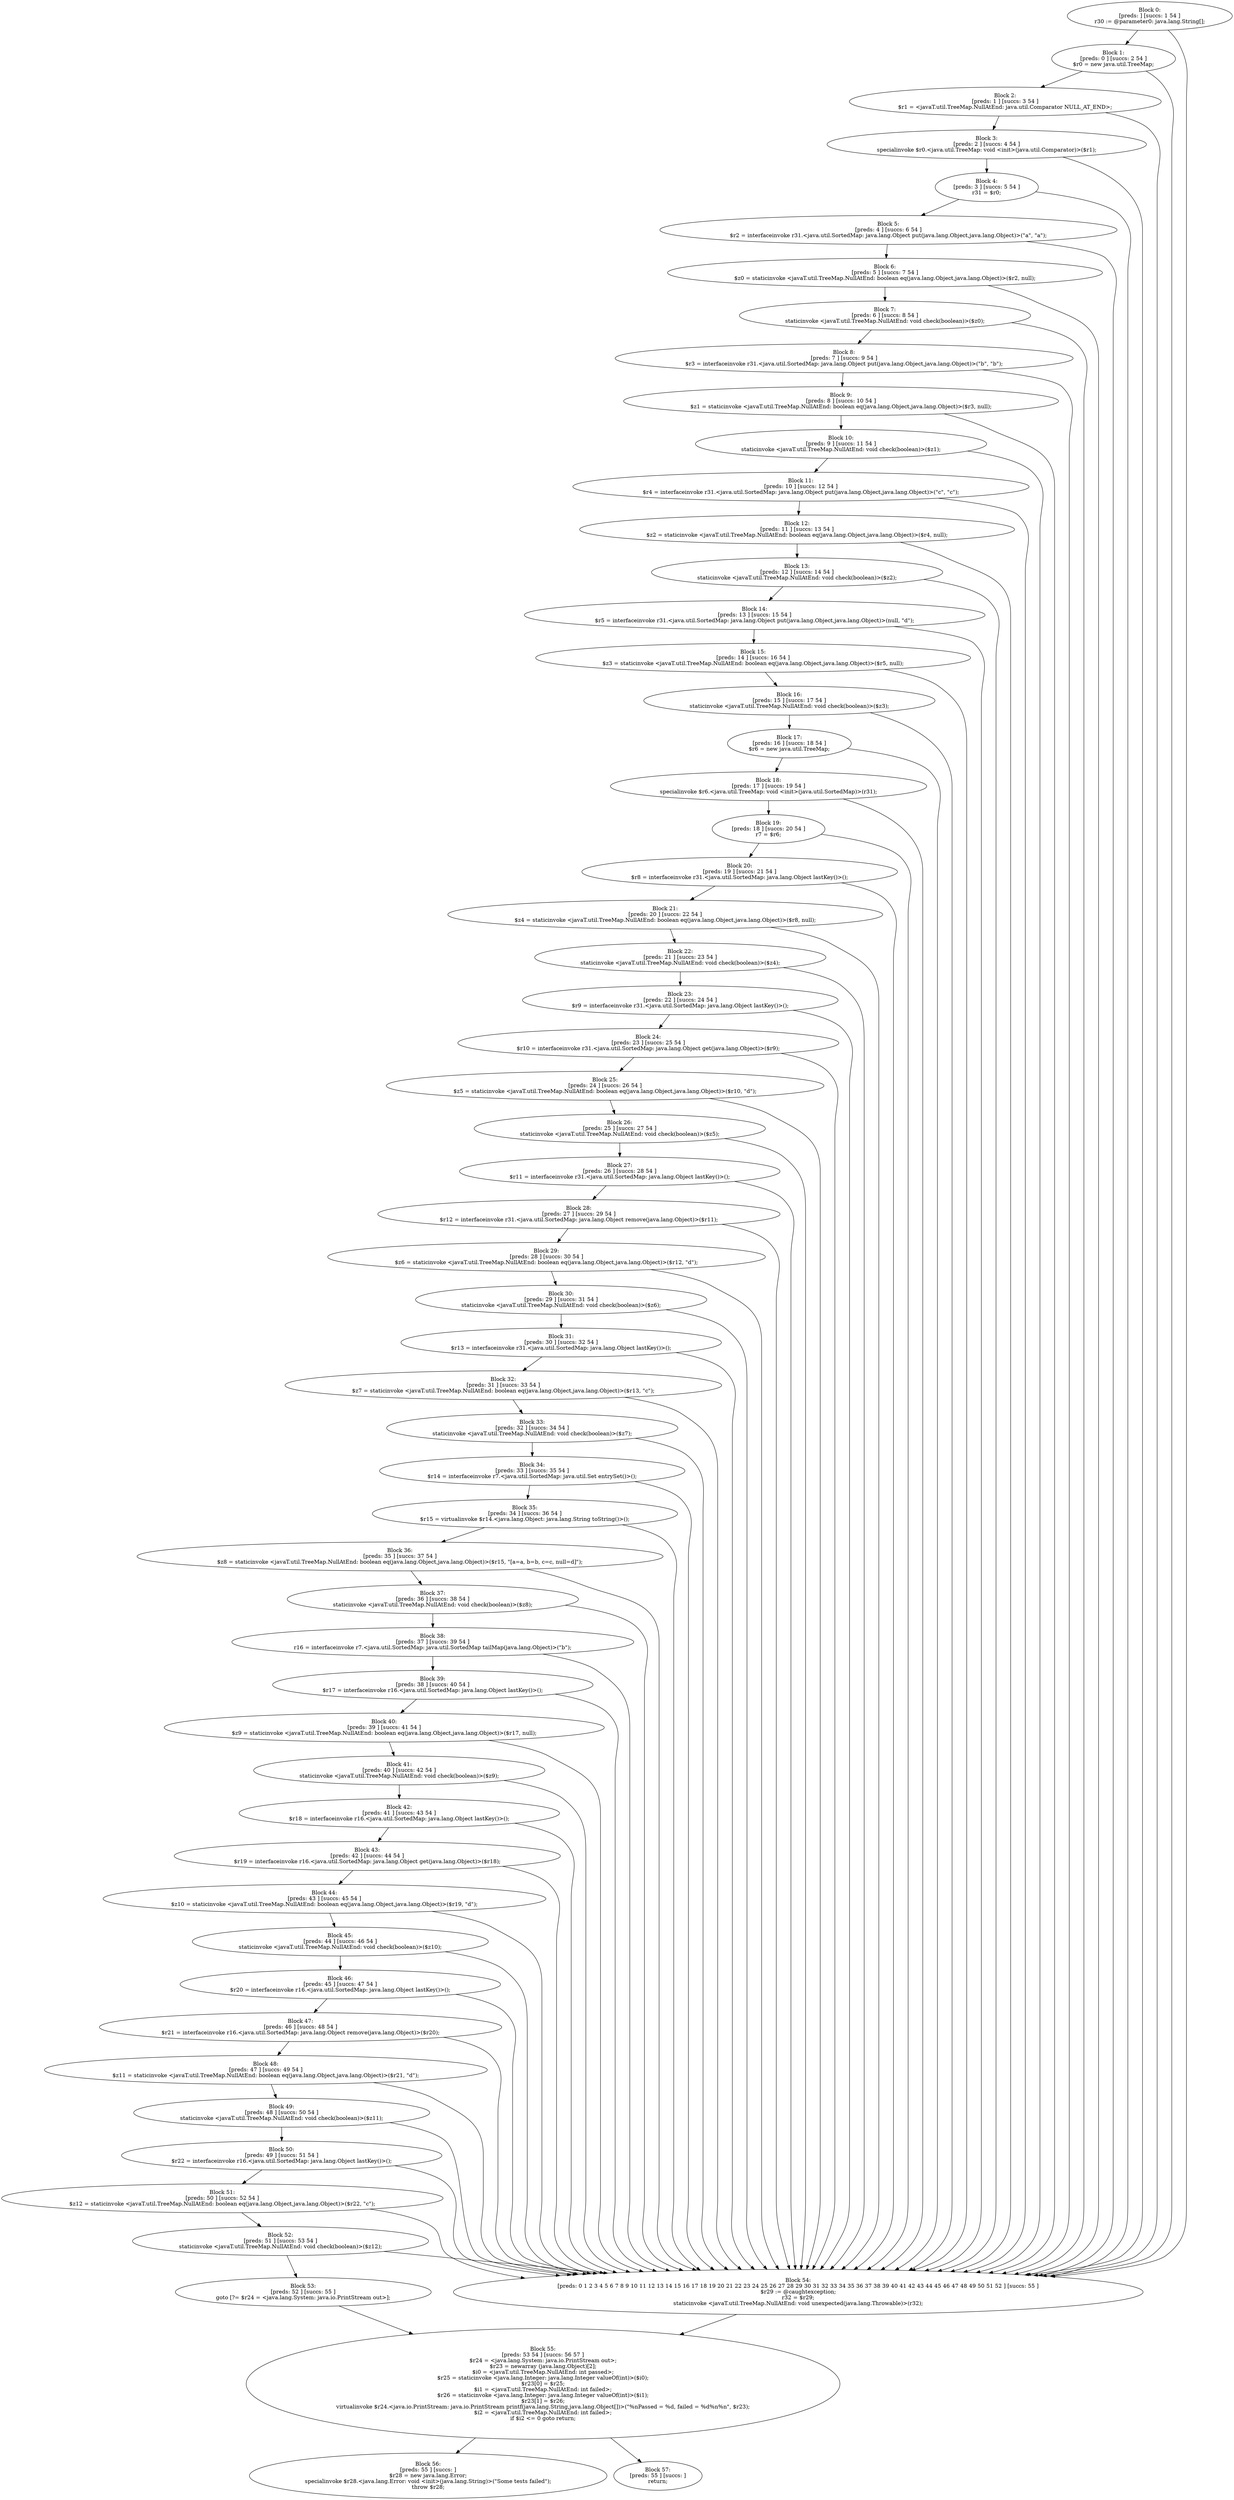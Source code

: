 digraph "unitGraph" {
    "Block 0:
[preds: ] [succs: 1 54 ]
r30 := @parameter0: java.lang.String[];
"
    "Block 1:
[preds: 0 ] [succs: 2 54 ]
$r0 = new java.util.TreeMap;
"
    "Block 2:
[preds: 1 ] [succs: 3 54 ]
$r1 = <javaT.util.TreeMap.NullAtEnd: java.util.Comparator NULL_AT_END>;
"
    "Block 3:
[preds: 2 ] [succs: 4 54 ]
specialinvoke $r0.<java.util.TreeMap: void <init>(java.util.Comparator)>($r1);
"
    "Block 4:
[preds: 3 ] [succs: 5 54 ]
r31 = $r0;
"
    "Block 5:
[preds: 4 ] [succs: 6 54 ]
$r2 = interfaceinvoke r31.<java.util.SortedMap: java.lang.Object put(java.lang.Object,java.lang.Object)>(\"a\", \"a\");
"
    "Block 6:
[preds: 5 ] [succs: 7 54 ]
$z0 = staticinvoke <javaT.util.TreeMap.NullAtEnd: boolean eq(java.lang.Object,java.lang.Object)>($r2, null);
"
    "Block 7:
[preds: 6 ] [succs: 8 54 ]
staticinvoke <javaT.util.TreeMap.NullAtEnd: void check(boolean)>($z0);
"
    "Block 8:
[preds: 7 ] [succs: 9 54 ]
$r3 = interfaceinvoke r31.<java.util.SortedMap: java.lang.Object put(java.lang.Object,java.lang.Object)>(\"b\", \"b\");
"
    "Block 9:
[preds: 8 ] [succs: 10 54 ]
$z1 = staticinvoke <javaT.util.TreeMap.NullAtEnd: boolean eq(java.lang.Object,java.lang.Object)>($r3, null);
"
    "Block 10:
[preds: 9 ] [succs: 11 54 ]
staticinvoke <javaT.util.TreeMap.NullAtEnd: void check(boolean)>($z1);
"
    "Block 11:
[preds: 10 ] [succs: 12 54 ]
$r4 = interfaceinvoke r31.<java.util.SortedMap: java.lang.Object put(java.lang.Object,java.lang.Object)>(\"c\", \"c\");
"
    "Block 12:
[preds: 11 ] [succs: 13 54 ]
$z2 = staticinvoke <javaT.util.TreeMap.NullAtEnd: boolean eq(java.lang.Object,java.lang.Object)>($r4, null);
"
    "Block 13:
[preds: 12 ] [succs: 14 54 ]
staticinvoke <javaT.util.TreeMap.NullAtEnd: void check(boolean)>($z2);
"
    "Block 14:
[preds: 13 ] [succs: 15 54 ]
$r5 = interfaceinvoke r31.<java.util.SortedMap: java.lang.Object put(java.lang.Object,java.lang.Object)>(null, \"d\");
"
    "Block 15:
[preds: 14 ] [succs: 16 54 ]
$z3 = staticinvoke <javaT.util.TreeMap.NullAtEnd: boolean eq(java.lang.Object,java.lang.Object)>($r5, null);
"
    "Block 16:
[preds: 15 ] [succs: 17 54 ]
staticinvoke <javaT.util.TreeMap.NullAtEnd: void check(boolean)>($z3);
"
    "Block 17:
[preds: 16 ] [succs: 18 54 ]
$r6 = new java.util.TreeMap;
"
    "Block 18:
[preds: 17 ] [succs: 19 54 ]
specialinvoke $r6.<java.util.TreeMap: void <init>(java.util.SortedMap)>(r31);
"
    "Block 19:
[preds: 18 ] [succs: 20 54 ]
r7 = $r6;
"
    "Block 20:
[preds: 19 ] [succs: 21 54 ]
$r8 = interfaceinvoke r31.<java.util.SortedMap: java.lang.Object lastKey()>();
"
    "Block 21:
[preds: 20 ] [succs: 22 54 ]
$z4 = staticinvoke <javaT.util.TreeMap.NullAtEnd: boolean eq(java.lang.Object,java.lang.Object)>($r8, null);
"
    "Block 22:
[preds: 21 ] [succs: 23 54 ]
staticinvoke <javaT.util.TreeMap.NullAtEnd: void check(boolean)>($z4);
"
    "Block 23:
[preds: 22 ] [succs: 24 54 ]
$r9 = interfaceinvoke r31.<java.util.SortedMap: java.lang.Object lastKey()>();
"
    "Block 24:
[preds: 23 ] [succs: 25 54 ]
$r10 = interfaceinvoke r31.<java.util.SortedMap: java.lang.Object get(java.lang.Object)>($r9);
"
    "Block 25:
[preds: 24 ] [succs: 26 54 ]
$z5 = staticinvoke <javaT.util.TreeMap.NullAtEnd: boolean eq(java.lang.Object,java.lang.Object)>($r10, \"d\");
"
    "Block 26:
[preds: 25 ] [succs: 27 54 ]
staticinvoke <javaT.util.TreeMap.NullAtEnd: void check(boolean)>($z5);
"
    "Block 27:
[preds: 26 ] [succs: 28 54 ]
$r11 = interfaceinvoke r31.<java.util.SortedMap: java.lang.Object lastKey()>();
"
    "Block 28:
[preds: 27 ] [succs: 29 54 ]
$r12 = interfaceinvoke r31.<java.util.SortedMap: java.lang.Object remove(java.lang.Object)>($r11);
"
    "Block 29:
[preds: 28 ] [succs: 30 54 ]
$z6 = staticinvoke <javaT.util.TreeMap.NullAtEnd: boolean eq(java.lang.Object,java.lang.Object)>($r12, \"d\");
"
    "Block 30:
[preds: 29 ] [succs: 31 54 ]
staticinvoke <javaT.util.TreeMap.NullAtEnd: void check(boolean)>($z6);
"
    "Block 31:
[preds: 30 ] [succs: 32 54 ]
$r13 = interfaceinvoke r31.<java.util.SortedMap: java.lang.Object lastKey()>();
"
    "Block 32:
[preds: 31 ] [succs: 33 54 ]
$z7 = staticinvoke <javaT.util.TreeMap.NullAtEnd: boolean eq(java.lang.Object,java.lang.Object)>($r13, \"c\");
"
    "Block 33:
[preds: 32 ] [succs: 34 54 ]
staticinvoke <javaT.util.TreeMap.NullAtEnd: void check(boolean)>($z7);
"
    "Block 34:
[preds: 33 ] [succs: 35 54 ]
$r14 = interfaceinvoke r7.<java.util.SortedMap: java.util.Set entrySet()>();
"
    "Block 35:
[preds: 34 ] [succs: 36 54 ]
$r15 = virtualinvoke $r14.<java.lang.Object: java.lang.String toString()>();
"
    "Block 36:
[preds: 35 ] [succs: 37 54 ]
$z8 = staticinvoke <javaT.util.TreeMap.NullAtEnd: boolean eq(java.lang.Object,java.lang.Object)>($r15, \"[a=a, b=b, c=c, null=d]\");
"
    "Block 37:
[preds: 36 ] [succs: 38 54 ]
staticinvoke <javaT.util.TreeMap.NullAtEnd: void check(boolean)>($z8);
"
    "Block 38:
[preds: 37 ] [succs: 39 54 ]
r16 = interfaceinvoke r7.<java.util.SortedMap: java.util.SortedMap tailMap(java.lang.Object)>(\"b\");
"
    "Block 39:
[preds: 38 ] [succs: 40 54 ]
$r17 = interfaceinvoke r16.<java.util.SortedMap: java.lang.Object lastKey()>();
"
    "Block 40:
[preds: 39 ] [succs: 41 54 ]
$z9 = staticinvoke <javaT.util.TreeMap.NullAtEnd: boolean eq(java.lang.Object,java.lang.Object)>($r17, null);
"
    "Block 41:
[preds: 40 ] [succs: 42 54 ]
staticinvoke <javaT.util.TreeMap.NullAtEnd: void check(boolean)>($z9);
"
    "Block 42:
[preds: 41 ] [succs: 43 54 ]
$r18 = interfaceinvoke r16.<java.util.SortedMap: java.lang.Object lastKey()>();
"
    "Block 43:
[preds: 42 ] [succs: 44 54 ]
$r19 = interfaceinvoke r16.<java.util.SortedMap: java.lang.Object get(java.lang.Object)>($r18);
"
    "Block 44:
[preds: 43 ] [succs: 45 54 ]
$z10 = staticinvoke <javaT.util.TreeMap.NullAtEnd: boolean eq(java.lang.Object,java.lang.Object)>($r19, \"d\");
"
    "Block 45:
[preds: 44 ] [succs: 46 54 ]
staticinvoke <javaT.util.TreeMap.NullAtEnd: void check(boolean)>($z10);
"
    "Block 46:
[preds: 45 ] [succs: 47 54 ]
$r20 = interfaceinvoke r16.<java.util.SortedMap: java.lang.Object lastKey()>();
"
    "Block 47:
[preds: 46 ] [succs: 48 54 ]
$r21 = interfaceinvoke r16.<java.util.SortedMap: java.lang.Object remove(java.lang.Object)>($r20);
"
    "Block 48:
[preds: 47 ] [succs: 49 54 ]
$z11 = staticinvoke <javaT.util.TreeMap.NullAtEnd: boolean eq(java.lang.Object,java.lang.Object)>($r21, \"d\");
"
    "Block 49:
[preds: 48 ] [succs: 50 54 ]
staticinvoke <javaT.util.TreeMap.NullAtEnd: void check(boolean)>($z11);
"
    "Block 50:
[preds: 49 ] [succs: 51 54 ]
$r22 = interfaceinvoke r16.<java.util.SortedMap: java.lang.Object lastKey()>();
"
    "Block 51:
[preds: 50 ] [succs: 52 54 ]
$z12 = staticinvoke <javaT.util.TreeMap.NullAtEnd: boolean eq(java.lang.Object,java.lang.Object)>($r22, \"c\");
"
    "Block 52:
[preds: 51 ] [succs: 53 54 ]
staticinvoke <javaT.util.TreeMap.NullAtEnd: void check(boolean)>($z12);
"
    "Block 53:
[preds: 52 ] [succs: 55 ]
goto [?= $r24 = <java.lang.System: java.io.PrintStream out>];
"
    "Block 54:
[preds: 0 1 2 3 4 5 6 7 8 9 10 11 12 13 14 15 16 17 18 19 20 21 22 23 24 25 26 27 28 29 30 31 32 33 34 35 36 37 38 39 40 41 42 43 44 45 46 47 48 49 50 51 52 ] [succs: 55 ]
$r29 := @caughtexception;
r32 = $r29;
staticinvoke <javaT.util.TreeMap.NullAtEnd: void unexpected(java.lang.Throwable)>(r32);
"
    "Block 55:
[preds: 53 54 ] [succs: 56 57 ]
$r24 = <java.lang.System: java.io.PrintStream out>;
$r23 = newarray (java.lang.Object)[2];
$i0 = <javaT.util.TreeMap.NullAtEnd: int passed>;
$r25 = staticinvoke <java.lang.Integer: java.lang.Integer valueOf(int)>($i0);
$r23[0] = $r25;
$i1 = <javaT.util.TreeMap.NullAtEnd: int failed>;
$r26 = staticinvoke <java.lang.Integer: java.lang.Integer valueOf(int)>($i1);
$r23[1] = $r26;
virtualinvoke $r24.<java.io.PrintStream: java.io.PrintStream printf(java.lang.String,java.lang.Object[])>(\"%nPassed = %d, failed = %d%n%n\", $r23);
$i2 = <javaT.util.TreeMap.NullAtEnd: int failed>;
if $i2 <= 0 goto return;
"
    "Block 56:
[preds: 55 ] [succs: ]
$r28 = new java.lang.Error;
specialinvoke $r28.<java.lang.Error: void <init>(java.lang.String)>(\"Some tests failed\");
throw $r28;
"
    "Block 57:
[preds: 55 ] [succs: ]
return;
"
    "Block 0:
[preds: ] [succs: 1 54 ]
r30 := @parameter0: java.lang.String[];
"->"Block 1:
[preds: 0 ] [succs: 2 54 ]
$r0 = new java.util.TreeMap;
";
    "Block 0:
[preds: ] [succs: 1 54 ]
r30 := @parameter0: java.lang.String[];
"->"Block 54:
[preds: 0 1 2 3 4 5 6 7 8 9 10 11 12 13 14 15 16 17 18 19 20 21 22 23 24 25 26 27 28 29 30 31 32 33 34 35 36 37 38 39 40 41 42 43 44 45 46 47 48 49 50 51 52 ] [succs: 55 ]
$r29 := @caughtexception;
r32 = $r29;
staticinvoke <javaT.util.TreeMap.NullAtEnd: void unexpected(java.lang.Throwable)>(r32);
";
    "Block 1:
[preds: 0 ] [succs: 2 54 ]
$r0 = new java.util.TreeMap;
"->"Block 2:
[preds: 1 ] [succs: 3 54 ]
$r1 = <javaT.util.TreeMap.NullAtEnd: java.util.Comparator NULL_AT_END>;
";
    "Block 1:
[preds: 0 ] [succs: 2 54 ]
$r0 = new java.util.TreeMap;
"->"Block 54:
[preds: 0 1 2 3 4 5 6 7 8 9 10 11 12 13 14 15 16 17 18 19 20 21 22 23 24 25 26 27 28 29 30 31 32 33 34 35 36 37 38 39 40 41 42 43 44 45 46 47 48 49 50 51 52 ] [succs: 55 ]
$r29 := @caughtexception;
r32 = $r29;
staticinvoke <javaT.util.TreeMap.NullAtEnd: void unexpected(java.lang.Throwable)>(r32);
";
    "Block 2:
[preds: 1 ] [succs: 3 54 ]
$r1 = <javaT.util.TreeMap.NullAtEnd: java.util.Comparator NULL_AT_END>;
"->"Block 3:
[preds: 2 ] [succs: 4 54 ]
specialinvoke $r0.<java.util.TreeMap: void <init>(java.util.Comparator)>($r1);
";
    "Block 2:
[preds: 1 ] [succs: 3 54 ]
$r1 = <javaT.util.TreeMap.NullAtEnd: java.util.Comparator NULL_AT_END>;
"->"Block 54:
[preds: 0 1 2 3 4 5 6 7 8 9 10 11 12 13 14 15 16 17 18 19 20 21 22 23 24 25 26 27 28 29 30 31 32 33 34 35 36 37 38 39 40 41 42 43 44 45 46 47 48 49 50 51 52 ] [succs: 55 ]
$r29 := @caughtexception;
r32 = $r29;
staticinvoke <javaT.util.TreeMap.NullAtEnd: void unexpected(java.lang.Throwable)>(r32);
";
    "Block 3:
[preds: 2 ] [succs: 4 54 ]
specialinvoke $r0.<java.util.TreeMap: void <init>(java.util.Comparator)>($r1);
"->"Block 4:
[preds: 3 ] [succs: 5 54 ]
r31 = $r0;
";
    "Block 3:
[preds: 2 ] [succs: 4 54 ]
specialinvoke $r0.<java.util.TreeMap: void <init>(java.util.Comparator)>($r1);
"->"Block 54:
[preds: 0 1 2 3 4 5 6 7 8 9 10 11 12 13 14 15 16 17 18 19 20 21 22 23 24 25 26 27 28 29 30 31 32 33 34 35 36 37 38 39 40 41 42 43 44 45 46 47 48 49 50 51 52 ] [succs: 55 ]
$r29 := @caughtexception;
r32 = $r29;
staticinvoke <javaT.util.TreeMap.NullAtEnd: void unexpected(java.lang.Throwable)>(r32);
";
    "Block 4:
[preds: 3 ] [succs: 5 54 ]
r31 = $r0;
"->"Block 5:
[preds: 4 ] [succs: 6 54 ]
$r2 = interfaceinvoke r31.<java.util.SortedMap: java.lang.Object put(java.lang.Object,java.lang.Object)>(\"a\", \"a\");
";
    "Block 4:
[preds: 3 ] [succs: 5 54 ]
r31 = $r0;
"->"Block 54:
[preds: 0 1 2 3 4 5 6 7 8 9 10 11 12 13 14 15 16 17 18 19 20 21 22 23 24 25 26 27 28 29 30 31 32 33 34 35 36 37 38 39 40 41 42 43 44 45 46 47 48 49 50 51 52 ] [succs: 55 ]
$r29 := @caughtexception;
r32 = $r29;
staticinvoke <javaT.util.TreeMap.NullAtEnd: void unexpected(java.lang.Throwable)>(r32);
";
    "Block 5:
[preds: 4 ] [succs: 6 54 ]
$r2 = interfaceinvoke r31.<java.util.SortedMap: java.lang.Object put(java.lang.Object,java.lang.Object)>(\"a\", \"a\");
"->"Block 6:
[preds: 5 ] [succs: 7 54 ]
$z0 = staticinvoke <javaT.util.TreeMap.NullAtEnd: boolean eq(java.lang.Object,java.lang.Object)>($r2, null);
";
    "Block 5:
[preds: 4 ] [succs: 6 54 ]
$r2 = interfaceinvoke r31.<java.util.SortedMap: java.lang.Object put(java.lang.Object,java.lang.Object)>(\"a\", \"a\");
"->"Block 54:
[preds: 0 1 2 3 4 5 6 7 8 9 10 11 12 13 14 15 16 17 18 19 20 21 22 23 24 25 26 27 28 29 30 31 32 33 34 35 36 37 38 39 40 41 42 43 44 45 46 47 48 49 50 51 52 ] [succs: 55 ]
$r29 := @caughtexception;
r32 = $r29;
staticinvoke <javaT.util.TreeMap.NullAtEnd: void unexpected(java.lang.Throwable)>(r32);
";
    "Block 6:
[preds: 5 ] [succs: 7 54 ]
$z0 = staticinvoke <javaT.util.TreeMap.NullAtEnd: boolean eq(java.lang.Object,java.lang.Object)>($r2, null);
"->"Block 7:
[preds: 6 ] [succs: 8 54 ]
staticinvoke <javaT.util.TreeMap.NullAtEnd: void check(boolean)>($z0);
";
    "Block 6:
[preds: 5 ] [succs: 7 54 ]
$z0 = staticinvoke <javaT.util.TreeMap.NullAtEnd: boolean eq(java.lang.Object,java.lang.Object)>($r2, null);
"->"Block 54:
[preds: 0 1 2 3 4 5 6 7 8 9 10 11 12 13 14 15 16 17 18 19 20 21 22 23 24 25 26 27 28 29 30 31 32 33 34 35 36 37 38 39 40 41 42 43 44 45 46 47 48 49 50 51 52 ] [succs: 55 ]
$r29 := @caughtexception;
r32 = $r29;
staticinvoke <javaT.util.TreeMap.NullAtEnd: void unexpected(java.lang.Throwable)>(r32);
";
    "Block 7:
[preds: 6 ] [succs: 8 54 ]
staticinvoke <javaT.util.TreeMap.NullAtEnd: void check(boolean)>($z0);
"->"Block 8:
[preds: 7 ] [succs: 9 54 ]
$r3 = interfaceinvoke r31.<java.util.SortedMap: java.lang.Object put(java.lang.Object,java.lang.Object)>(\"b\", \"b\");
";
    "Block 7:
[preds: 6 ] [succs: 8 54 ]
staticinvoke <javaT.util.TreeMap.NullAtEnd: void check(boolean)>($z0);
"->"Block 54:
[preds: 0 1 2 3 4 5 6 7 8 9 10 11 12 13 14 15 16 17 18 19 20 21 22 23 24 25 26 27 28 29 30 31 32 33 34 35 36 37 38 39 40 41 42 43 44 45 46 47 48 49 50 51 52 ] [succs: 55 ]
$r29 := @caughtexception;
r32 = $r29;
staticinvoke <javaT.util.TreeMap.NullAtEnd: void unexpected(java.lang.Throwable)>(r32);
";
    "Block 8:
[preds: 7 ] [succs: 9 54 ]
$r3 = interfaceinvoke r31.<java.util.SortedMap: java.lang.Object put(java.lang.Object,java.lang.Object)>(\"b\", \"b\");
"->"Block 9:
[preds: 8 ] [succs: 10 54 ]
$z1 = staticinvoke <javaT.util.TreeMap.NullAtEnd: boolean eq(java.lang.Object,java.lang.Object)>($r3, null);
";
    "Block 8:
[preds: 7 ] [succs: 9 54 ]
$r3 = interfaceinvoke r31.<java.util.SortedMap: java.lang.Object put(java.lang.Object,java.lang.Object)>(\"b\", \"b\");
"->"Block 54:
[preds: 0 1 2 3 4 5 6 7 8 9 10 11 12 13 14 15 16 17 18 19 20 21 22 23 24 25 26 27 28 29 30 31 32 33 34 35 36 37 38 39 40 41 42 43 44 45 46 47 48 49 50 51 52 ] [succs: 55 ]
$r29 := @caughtexception;
r32 = $r29;
staticinvoke <javaT.util.TreeMap.NullAtEnd: void unexpected(java.lang.Throwable)>(r32);
";
    "Block 9:
[preds: 8 ] [succs: 10 54 ]
$z1 = staticinvoke <javaT.util.TreeMap.NullAtEnd: boolean eq(java.lang.Object,java.lang.Object)>($r3, null);
"->"Block 10:
[preds: 9 ] [succs: 11 54 ]
staticinvoke <javaT.util.TreeMap.NullAtEnd: void check(boolean)>($z1);
";
    "Block 9:
[preds: 8 ] [succs: 10 54 ]
$z1 = staticinvoke <javaT.util.TreeMap.NullAtEnd: boolean eq(java.lang.Object,java.lang.Object)>($r3, null);
"->"Block 54:
[preds: 0 1 2 3 4 5 6 7 8 9 10 11 12 13 14 15 16 17 18 19 20 21 22 23 24 25 26 27 28 29 30 31 32 33 34 35 36 37 38 39 40 41 42 43 44 45 46 47 48 49 50 51 52 ] [succs: 55 ]
$r29 := @caughtexception;
r32 = $r29;
staticinvoke <javaT.util.TreeMap.NullAtEnd: void unexpected(java.lang.Throwable)>(r32);
";
    "Block 10:
[preds: 9 ] [succs: 11 54 ]
staticinvoke <javaT.util.TreeMap.NullAtEnd: void check(boolean)>($z1);
"->"Block 11:
[preds: 10 ] [succs: 12 54 ]
$r4 = interfaceinvoke r31.<java.util.SortedMap: java.lang.Object put(java.lang.Object,java.lang.Object)>(\"c\", \"c\");
";
    "Block 10:
[preds: 9 ] [succs: 11 54 ]
staticinvoke <javaT.util.TreeMap.NullAtEnd: void check(boolean)>($z1);
"->"Block 54:
[preds: 0 1 2 3 4 5 6 7 8 9 10 11 12 13 14 15 16 17 18 19 20 21 22 23 24 25 26 27 28 29 30 31 32 33 34 35 36 37 38 39 40 41 42 43 44 45 46 47 48 49 50 51 52 ] [succs: 55 ]
$r29 := @caughtexception;
r32 = $r29;
staticinvoke <javaT.util.TreeMap.NullAtEnd: void unexpected(java.lang.Throwable)>(r32);
";
    "Block 11:
[preds: 10 ] [succs: 12 54 ]
$r4 = interfaceinvoke r31.<java.util.SortedMap: java.lang.Object put(java.lang.Object,java.lang.Object)>(\"c\", \"c\");
"->"Block 12:
[preds: 11 ] [succs: 13 54 ]
$z2 = staticinvoke <javaT.util.TreeMap.NullAtEnd: boolean eq(java.lang.Object,java.lang.Object)>($r4, null);
";
    "Block 11:
[preds: 10 ] [succs: 12 54 ]
$r4 = interfaceinvoke r31.<java.util.SortedMap: java.lang.Object put(java.lang.Object,java.lang.Object)>(\"c\", \"c\");
"->"Block 54:
[preds: 0 1 2 3 4 5 6 7 8 9 10 11 12 13 14 15 16 17 18 19 20 21 22 23 24 25 26 27 28 29 30 31 32 33 34 35 36 37 38 39 40 41 42 43 44 45 46 47 48 49 50 51 52 ] [succs: 55 ]
$r29 := @caughtexception;
r32 = $r29;
staticinvoke <javaT.util.TreeMap.NullAtEnd: void unexpected(java.lang.Throwable)>(r32);
";
    "Block 12:
[preds: 11 ] [succs: 13 54 ]
$z2 = staticinvoke <javaT.util.TreeMap.NullAtEnd: boolean eq(java.lang.Object,java.lang.Object)>($r4, null);
"->"Block 13:
[preds: 12 ] [succs: 14 54 ]
staticinvoke <javaT.util.TreeMap.NullAtEnd: void check(boolean)>($z2);
";
    "Block 12:
[preds: 11 ] [succs: 13 54 ]
$z2 = staticinvoke <javaT.util.TreeMap.NullAtEnd: boolean eq(java.lang.Object,java.lang.Object)>($r4, null);
"->"Block 54:
[preds: 0 1 2 3 4 5 6 7 8 9 10 11 12 13 14 15 16 17 18 19 20 21 22 23 24 25 26 27 28 29 30 31 32 33 34 35 36 37 38 39 40 41 42 43 44 45 46 47 48 49 50 51 52 ] [succs: 55 ]
$r29 := @caughtexception;
r32 = $r29;
staticinvoke <javaT.util.TreeMap.NullAtEnd: void unexpected(java.lang.Throwable)>(r32);
";
    "Block 13:
[preds: 12 ] [succs: 14 54 ]
staticinvoke <javaT.util.TreeMap.NullAtEnd: void check(boolean)>($z2);
"->"Block 14:
[preds: 13 ] [succs: 15 54 ]
$r5 = interfaceinvoke r31.<java.util.SortedMap: java.lang.Object put(java.lang.Object,java.lang.Object)>(null, \"d\");
";
    "Block 13:
[preds: 12 ] [succs: 14 54 ]
staticinvoke <javaT.util.TreeMap.NullAtEnd: void check(boolean)>($z2);
"->"Block 54:
[preds: 0 1 2 3 4 5 6 7 8 9 10 11 12 13 14 15 16 17 18 19 20 21 22 23 24 25 26 27 28 29 30 31 32 33 34 35 36 37 38 39 40 41 42 43 44 45 46 47 48 49 50 51 52 ] [succs: 55 ]
$r29 := @caughtexception;
r32 = $r29;
staticinvoke <javaT.util.TreeMap.NullAtEnd: void unexpected(java.lang.Throwable)>(r32);
";
    "Block 14:
[preds: 13 ] [succs: 15 54 ]
$r5 = interfaceinvoke r31.<java.util.SortedMap: java.lang.Object put(java.lang.Object,java.lang.Object)>(null, \"d\");
"->"Block 15:
[preds: 14 ] [succs: 16 54 ]
$z3 = staticinvoke <javaT.util.TreeMap.NullAtEnd: boolean eq(java.lang.Object,java.lang.Object)>($r5, null);
";
    "Block 14:
[preds: 13 ] [succs: 15 54 ]
$r5 = interfaceinvoke r31.<java.util.SortedMap: java.lang.Object put(java.lang.Object,java.lang.Object)>(null, \"d\");
"->"Block 54:
[preds: 0 1 2 3 4 5 6 7 8 9 10 11 12 13 14 15 16 17 18 19 20 21 22 23 24 25 26 27 28 29 30 31 32 33 34 35 36 37 38 39 40 41 42 43 44 45 46 47 48 49 50 51 52 ] [succs: 55 ]
$r29 := @caughtexception;
r32 = $r29;
staticinvoke <javaT.util.TreeMap.NullAtEnd: void unexpected(java.lang.Throwable)>(r32);
";
    "Block 15:
[preds: 14 ] [succs: 16 54 ]
$z3 = staticinvoke <javaT.util.TreeMap.NullAtEnd: boolean eq(java.lang.Object,java.lang.Object)>($r5, null);
"->"Block 16:
[preds: 15 ] [succs: 17 54 ]
staticinvoke <javaT.util.TreeMap.NullAtEnd: void check(boolean)>($z3);
";
    "Block 15:
[preds: 14 ] [succs: 16 54 ]
$z3 = staticinvoke <javaT.util.TreeMap.NullAtEnd: boolean eq(java.lang.Object,java.lang.Object)>($r5, null);
"->"Block 54:
[preds: 0 1 2 3 4 5 6 7 8 9 10 11 12 13 14 15 16 17 18 19 20 21 22 23 24 25 26 27 28 29 30 31 32 33 34 35 36 37 38 39 40 41 42 43 44 45 46 47 48 49 50 51 52 ] [succs: 55 ]
$r29 := @caughtexception;
r32 = $r29;
staticinvoke <javaT.util.TreeMap.NullAtEnd: void unexpected(java.lang.Throwable)>(r32);
";
    "Block 16:
[preds: 15 ] [succs: 17 54 ]
staticinvoke <javaT.util.TreeMap.NullAtEnd: void check(boolean)>($z3);
"->"Block 17:
[preds: 16 ] [succs: 18 54 ]
$r6 = new java.util.TreeMap;
";
    "Block 16:
[preds: 15 ] [succs: 17 54 ]
staticinvoke <javaT.util.TreeMap.NullAtEnd: void check(boolean)>($z3);
"->"Block 54:
[preds: 0 1 2 3 4 5 6 7 8 9 10 11 12 13 14 15 16 17 18 19 20 21 22 23 24 25 26 27 28 29 30 31 32 33 34 35 36 37 38 39 40 41 42 43 44 45 46 47 48 49 50 51 52 ] [succs: 55 ]
$r29 := @caughtexception;
r32 = $r29;
staticinvoke <javaT.util.TreeMap.NullAtEnd: void unexpected(java.lang.Throwable)>(r32);
";
    "Block 17:
[preds: 16 ] [succs: 18 54 ]
$r6 = new java.util.TreeMap;
"->"Block 18:
[preds: 17 ] [succs: 19 54 ]
specialinvoke $r6.<java.util.TreeMap: void <init>(java.util.SortedMap)>(r31);
";
    "Block 17:
[preds: 16 ] [succs: 18 54 ]
$r6 = new java.util.TreeMap;
"->"Block 54:
[preds: 0 1 2 3 4 5 6 7 8 9 10 11 12 13 14 15 16 17 18 19 20 21 22 23 24 25 26 27 28 29 30 31 32 33 34 35 36 37 38 39 40 41 42 43 44 45 46 47 48 49 50 51 52 ] [succs: 55 ]
$r29 := @caughtexception;
r32 = $r29;
staticinvoke <javaT.util.TreeMap.NullAtEnd: void unexpected(java.lang.Throwable)>(r32);
";
    "Block 18:
[preds: 17 ] [succs: 19 54 ]
specialinvoke $r6.<java.util.TreeMap: void <init>(java.util.SortedMap)>(r31);
"->"Block 19:
[preds: 18 ] [succs: 20 54 ]
r7 = $r6;
";
    "Block 18:
[preds: 17 ] [succs: 19 54 ]
specialinvoke $r6.<java.util.TreeMap: void <init>(java.util.SortedMap)>(r31);
"->"Block 54:
[preds: 0 1 2 3 4 5 6 7 8 9 10 11 12 13 14 15 16 17 18 19 20 21 22 23 24 25 26 27 28 29 30 31 32 33 34 35 36 37 38 39 40 41 42 43 44 45 46 47 48 49 50 51 52 ] [succs: 55 ]
$r29 := @caughtexception;
r32 = $r29;
staticinvoke <javaT.util.TreeMap.NullAtEnd: void unexpected(java.lang.Throwable)>(r32);
";
    "Block 19:
[preds: 18 ] [succs: 20 54 ]
r7 = $r6;
"->"Block 20:
[preds: 19 ] [succs: 21 54 ]
$r8 = interfaceinvoke r31.<java.util.SortedMap: java.lang.Object lastKey()>();
";
    "Block 19:
[preds: 18 ] [succs: 20 54 ]
r7 = $r6;
"->"Block 54:
[preds: 0 1 2 3 4 5 6 7 8 9 10 11 12 13 14 15 16 17 18 19 20 21 22 23 24 25 26 27 28 29 30 31 32 33 34 35 36 37 38 39 40 41 42 43 44 45 46 47 48 49 50 51 52 ] [succs: 55 ]
$r29 := @caughtexception;
r32 = $r29;
staticinvoke <javaT.util.TreeMap.NullAtEnd: void unexpected(java.lang.Throwable)>(r32);
";
    "Block 20:
[preds: 19 ] [succs: 21 54 ]
$r8 = interfaceinvoke r31.<java.util.SortedMap: java.lang.Object lastKey()>();
"->"Block 21:
[preds: 20 ] [succs: 22 54 ]
$z4 = staticinvoke <javaT.util.TreeMap.NullAtEnd: boolean eq(java.lang.Object,java.lang.Object)>($r8, null);
";
    "Block 20:
[preds: 19 ] [succs: 21 54 ]
$r8 = interfaceinvoke r31.<java.util.SortedMap: java.lang.Object lastKey()>();
"->"Block 54:
[preds: 0 1 2 3 4 5 6 7 8 9 10 11 12 13 14 15 16 17 18 19 20 21 22 23 24 25 26 27 28 29 30 31 32 33 34 35 36 37 38 39 40 41 42 43 44 45 46 47 48 49 50 51 52 ] [succs: 55 ]
$r29 := @caughtexception;
r32 = $r29;
staticinvoke <javaT.util.TreeMap.NullAtEnd: void unexpected(java.lang.Throwable)>(r32);
";
    "Block 21:
[preds: 20 ] [succs: 22 54 ]
$z4 = staticinvoke <javaT.util.TreeMap.NullAtEnd: boolean eq(java.lang.Object,java.lang.Object)>($r8, null);
"->"Block 22:
[preds: 21 ] [succs: 23 54 ]
staticinvoke <javaT.util.TreeMap.NullAtEnd: void check(boolean)>($z4);
";
    "Block 21:
[preds: 20 ] [succs: 22 54 ]
$z4 = staticinvoke <javaT.util.TreeMap.NullAtEnd: boolean eq(java.lang.Object,java.lang.Object)>($r8, null);
"->"Block 54:
[preds: 0 1 2 3 4 5 6 7 8 9 10 11 12 13 14 15 16 17 18 19 20 21 22 23 24 25 26 27 28 29 30 31 32 33 34 35 36 37 38 39 40 41 42 43 44 45 46 47 48 49 50 51 52 ] [succs: 55 ]
$r29 := @caughtexception;
r32 = $r29;
staticinvoke <javaT.util.TreeMap.NullAtEnd: void unexpected(java.lang.Throwable)>(r32);
";
    "Block 22:
[preds: 21 ] [succs: 23 54 ]
staticinvoke <javaT.util.TreeMap.NullAtEnd: void check(boolean)>($z4);
"->"Block 23:
[preds: 22 ] [succs: 24 54 ]
$r9 = interfaceinvoke r31.<java.util.SortedMap: java.lang.Object lastKey()>();
";
    "Block 22:
[preds: 21 ] [succs: 23 54 ]
staticinvoke <javaT.util.TreeMap.NullAtEnd: void check(boolean)>($z4);
"->"Block 54:
[preds: 0 1 2 3 4 5 6 7 8 9 10 11 12 13 14 15 16 17 18 19 20 21 22 23 24 25 26 27 28 29 30 31 32 33 34 35 36 37 38 39 40 41 42 43 44 45 46 47 48 49 50 51 52 ] [succs: 55 ]
$r29 := @caughtexception;
r32 = $r29;
staticinvoke <javaT.util.TreeMap.NullAtEnd: void unexpected(java.lang.Throwable)>(r32);
";
    "Block 23:
[preds: 22 ] [succs: 24 54 ]
$r9 = interfaceinvoke r31.<java.util.SortedMap: java.lang.Object lastKey()>();
"->"Block 24:
[preds: 23 ] [succs: 25 54 ]
$r10 = interfaceinvoke r31.<java.util.SortedMap: java.lang.Object get(java.lang.Object)>($r9);
";
    "Block 23:
[preds: 22 ] [succs: 24 54 ]
$r9 = interfaceinvoke r31.<java.util.SortedMap: java.lang.Object lastKey()>();
"->"Block 54:
[preds: 0 1 2 3 4 5 6 7 8 9 10 11 12 13 14 15 16 17 18 19 20 21 22 23 24 25 26 27 28 29 30 31 32 33 34 35 36 37 38 39 40 41 42 43 44 45 46 47 48 49 50 51 52 ] [succs: 55 ]
$r29 := @caughtexception;
r32 = $r29;
staticinvoke <javaT.util.TreeMap.NullAtEnd: void unexpected(java.lang.Throwable)>(r32);
";
    "Block 24:
[preds: 23 ] [succs: 25 54 ]
$r10 = interfaceinvoke r31.<java.util.SortedMap: java.lang.Object get(java.lang.Object)>($r9);
"->"Block 25:
[preds: 24 ] [succs: 26 54 ]
$z5 = staticinvoke <javaT.util.TreeMap.NullAtEnd: boolean eq(java.lang.Object,java.lang.Object)>($r10, \"d\");
";
    "Block 24:
[preds: 23 ] [succs: 25 54 ]
$r10 = interfaceinvoke r31.<java.util.SortedMap: java.lang.Object get(java.lang.Object)>($r9);
"->"Block 54:
[preds: 0 1 2 3 4 5 6 7 8 9 10 11 12 13 14 15 16 17 18 19 20 21 22 23 24 25 26 27 28 29 30 31 32 33 34 35 36 37 38 39 40 41 42 43 44 45 46 47 48 49 50 51 52 ] [succs: 55 ]
$r29 := @caughtexception;
r32 = $r29;
staticinvoke <javaT.util.TreeMap.NullAtEnd: void unexpected(java.lang.Throwable)>(r32);
";
    "Block 25:
[preds: 24 ] [succs: 26 54 ]
$z5 = staticinvoke <javaT.util.TreeMap.NullAtEnd: boolean eq(java.lang.Object,java.lang.Object)>($r10, \"d\");
"->"Block 26:
[preds: 25 ] [succs: 27 54 ]
staticinvoke <javaT.util.TreeMap.NullAtEnd: void check(boolean)>($z5);
";
    "Block 25:
[preds: 24 ] [succs: 26 54 ]
$z5 = staticinvoke <javaT.util.TreeMap.NullAtEnd: boolean eq(java.lang.Object,java.lang.Object)>($r10, \"d\");
"->"Block 54:
[preds: 0 1 2 3 4 5 6 7 8 9 10 11 12 13 14 15 16 17 18 19 20 21 22 23 24 25 26 27 28 29 30 31 32 33 34 35 36 37 38 39 40 41 42 43 44 45 46 47 48 49 50 51 52 ] [succs: 55 ]
$r29 := @caughtexception;
r32 = $r29;
staticinvoke <javaT.util.TreeMap.NullAtEnd: void unexpected(java.lang.Throwable)>(r32);
";
    "Block 26:
[preds: 25 ] [succs: 27 54 ]
staticinvoke <javaT.util.TreeMap.NullAtEnd: void check(boolean)>($z5);
"->"Block 27:
[preds: 26 ] [succs: 28 54 ]
$r11 = interfaceinvoke r31.<java.util.SortedMap: java.lang.Object lastKey()>();
";
    "Block 26:
[preds: 25 ] [succs: 27 54 ]
staticinvoke <javaT.util.TreeMap.NullAtEnd: void check(boolean)>($z5);
"->"Block 54:
[preds: 0 1 2 3 4 5 6 7 8 9 10 11 12 13 14 15 16 17 18 19 20 21 22 23 24 25 26 27 28 29 30 31 32 33 34 35 36 37 38 39 40 41 42 43 44 45 46 47 48 49 50 51 52 ] [succs: 55 ]
$r29 := @caughtexception;
r32 = $r29;
staticinvoke <javaT.util.TreeMap.NullAtEnd: void unexpected(java.lang.Throwable)>(r32);
";
    "Block 27:
[preds: 26 ] [succs: 28 54 ]
$r11 = interfaceinvoke r31.<java.util.SortedMap: java.lang.Object lastKey()>();
"->"Block 28:
[preds: 27 ] [succs: 29 54 ]
$r12 = interfaceinvoke r31.<java.util.SortedMap: java.lang.Object remove(java.lang.Object)>($r11);
";
    "Block 27:
[preds: 26 ] [succs: 28 54 ]
$r11 = interfaceinvoke r31.<java.util.SortedMap: java.lang.Object lastKey()>();
"->"Block 54:
[preds: 0 1 2 3 4 5 6 7 8 9 10 11 12 13 14 15 16 17 18 19 20 21 22 23 24 25 26 27 28 29 30 31 32 33 34 35 36 37 38 39 40 41 42 43 44 45 46 47 48 49 50 51 52 ] [succs: 55 ]
$r29 := @caughtexception;
r32 = $r29;
staticinvoke <javaT.util.TreeMap.NullAtEnd: void unexpected(java.lang.Throwable)>(r32);
";
    "Block 28:
[preds: 27 ] [succs: 29 54 ]
$r12 = interfaceinvoke r31.<java.util.SortedMap: java.lang.Object remove(java.lang.Object)>($r11);
"->"Block 29:
[preds: 28 ] [succs: 30 54 ]
$z6 = staticinvoke <javaT.util.TreeMap.NullAtEnd: boolean eq(java.lang.Object,java.lang.Object)>($r12, \"d\");
";
    "Block 28:
[preds: 27 ] [succs: 29 54 ]
$r12 = interfaceinvoke r31.<java.util.SortedMap: java.lang.Object remove(java.lang.Object)>($r11);
"->"Block 54:
[preds: 0 1 2 3 4 5 6 7 8 9 10 11 12 13 14 15 16 17 18 19 20 21 22 23 24 25 26 27 28 29 30 31 32 33 34 35 36 37 38 39 40 41 42 43 44 45 46 47 48 49 50 51 52 ] [succs: 55 ]
$r29 := @caughtexception;
r32 = $r29;
staticinvoke <javaT.util.TreeMap.NullAtEnd: void unexpected(java.lang.Throwable)>(r32);
";
    "Block 29:
[preds: 28 ] [succs: 30 54 ]
$z6 = staticinvoke <javaT.util.TreeMap.NullAtEnd: boolean eq(java.lang.Object,java.lang.Object)>($r12, \"d\");
"->"Block 30:
[preds: 29 ] [succs: 31 54 ]
staticinvoke <javaT.util.TreeMap.NullAtEnd: void check(boolean)>($z6);
";
    "Block 29:
[preds: 28 ] [succs: 30 54 ]
$z6 = staticinvoke <javaT.util.TreeMap.NullAtEnd: boolean eq(java.lang.Object,java.lang.Object)>($r12, \"d\");
"->"Block 54:
[preds: 0 1 2 3 4 5 6 7 8 9 10 11 12 13 14 15 16 17 18 19 20 21 22 23 24 25 26 27 28 29 30 31 32 33 34 35 36 37 38 39 40 41 42 43 44 45 46 47 48 49 50 51 52 ] [succs: 55 ]
$r29 := @caughtexception;
r32 = $r29;
staticinvoke <javaT.util.TreeMap.NullAtEnd: void unexpected(java.lang.Throwable)>(r32);
";
    "Block 30:
[preds: 29 ] [succs: 31 54 ]
staticinvoke <javaT.util.TreeMap.NullAtEnd: void check(boolean)>($z6);
"->"Block 31:
[preds: 30 ] [succs: 32 54 ]
$r13 = interfaceinvoke r31.<java.util.SortedMap: java.lang.Object lastKey()>();
";
    "Block 30:
[preds: 29 ] [succs: 31 54 ]
staticinvoke <javaT.util.TreeMap.NullAtEnd: void check(boolean)>($z6);
"->"Block 54:
[preds: 0 1 2 3 4 5 6 7 8 9 10 11 12 13 14 15 16 17 18 19 20 21 22 23 24 25 26 27 28 29 30 31 32 33 34 35 36 37 38 39 40 41 42 43 44 45 46 47 48 49 50 51 52 ] [succs: 55 ]
$r29 := @caughtexception;
r32 = $r29;
staticinvoke <javaT.util.TreeMap.NullAtEnd: void unexpected(java.lang.Throwable)>(r32);
";
    "Block 31:
[preds: 30 ] [succs: 32 54 ]
$r13 = interfaceinvoke r31.<java.util.SortedMap: java.lang.Object lastKey()>();
"->"Block 32:
[preds: 31 ] [succs: 33 54 ]
$z7 = staticinvoke <javaT.util.TreeMap.NullAtEnd: boolean eq(java.lang.Object,java.lang.Object)>($r13, \"c\");
";
    "Block 31:
[preds: 30 ] [succs: 32 54 ]
$r13 = interfaceinvoke r31.<java.util.SortedMap: java.lang.Object lastKey()>();
"->"Block 54:
[preds: 0 1 2 3 4 5 6 7 8 9 10 11 12 13 14 15 16 17 18 19 20 21 22 23 24 25 26 27 28 29 30 31 32 33 34 35 36 37 38 39 40 41 42 43 44 45 46 47 48 49 50 51 52 ] [succs: 55 ]
$r29 := @caughtexception;
r32 = $r29;
staticinvoke <javaT.util.TreeMap.NullAtEnd: void unexpected(java.lang.Throwable)>(r32);
";
    "Block 32:
[preds: 31 ] [succs: 33 54 ]
$z7 = staticinvoke <javaT.util.TreeMap.NullAtEnd: boolean eq(java.lang.Object,java.lang.Object)>($r13, \"c\");
"->"Block 33:
[preds: 32 ] [succs: 34 54 ]
staticinvoke <javaT.util.TreeMap.NullAtEnd: void check(boolean)>($z7);
";
    "Block 32:
[preds: 31 ] [succs: 33 54 ]
$z7 = staticinvoke <javaT.util.TreeMap.NullAtEnd: boolean eq(java.lang.Object,java.lang.Object)>($r13, \"c\");
"->"Block 54:
[preds: 0 1 2 3 4 5 6 7 8 9 10 11 12 13 14 15 16 17 18 19 20 21 22 23 24 25 26 27 28 29 30 31 32 33 34 35 36 37 38 39 40 41 42 43 44 45 46 47 48 49 50 51 52 ] [succs: 55 ]
$r29 := @caughtexception;
r32 = $r29;
staticinvoke <javaT.util.TreeMap.NullAtEnd: void unexpected(java.lang.Throwable)>(r32);
";
    "Block 33:
[preds: 32 ] [succs: 34 54 ]
staticinvoke <javaT.util.TreeMap.NullAtEnd: void check(boolean)>($z7);
"->"Block 34:
[preds: 33 ] [succs: 35 54 ]
$r14 = interfaceinvoke r7.<java.util.SortedMap: java.util.Set entrySet()>();
";
    "Block 33:
[preds: 32 ] [succs: 34 54 ]
staticinvoke <javaT.util.TreeMap.NullAtEnd: void check(boolean)>($z7);
"->"Block 54:
[preds: 0 1 2 3 4 5 6 7 8 9 10 11 12 13 14 15 16 17 18 19 20 21 22 23 24 25 26 27 28 29 30 31 32 33 34 35 36 37 38 39 40 41 42 43 44 45 46 47 48 49 50 51 52 ] [succs: 55 ]
$r29 := @caughtexception;
r32 = $r29;
staticinvoke <javaT.util.TreeMap.NullAtEnd: void unexpected(java.lang.Throwable)>(r32);
";
    "Block 34:
[preds: 33 ] [succs: 35 54 ]
$r14 = interfaceinvoke r7.<java.util.SortedMap: java.util.Set entrySet()>();
"->"Block 35:
[preds: 34 ] [succs: 36 54 ]
$r15 = virtualinvoke $r14.<java.lang.Object: java.lang.String toString()>();
";
    "Block 34:
[preds: 33 ] [succs: 35 54 ]
$r14 = interfaceinvoke r7.<java.util.SortedMap: java.util.Set entrySet()>();
"->"Block 54:
[preds: 0 1 2 3 4 5 6 7 8 9 10 11 12 13 14 15 16 17 18 19 20 21 22 23 24 25 26 27 28 29 30 31 32 33 34 35 36 37 38 39 40 41 42 43 44 45 46 47 48 49 50 51 52 ] [succs: 55 ]
$r29 := @caughtexception;
r32 = $r29;
staticinvoke <javaT.util.TreeMap.NullAtEnd: void unexpected(java.lang.Throwable)>(r32);
";
    "Block 35:
[preds: 34 ] [succs: 36 54 ]
$r15 = virtualinvoke $r14.<java.lang.Object: java.lang.String toString()>();
"->"Block 36:
[preds: 35 ] [succs: 37 54 ]
$z8 = staticinvoke <javaT.util.TreeMap.NullAtEnd: boolean eq(java.lang.Object,java.lang.Object)>($r15, \"[a=a, b=b, c=c, null=d]\");
";
    "Block 35:
[preds: 34 ] [succs: 36 54 ]
$r15 = virtualinvoke $r14.<java.lang.Object: java.lang.String toString()>();
"->"Block 54:
[preds: 0 1 2 3 4 5 6 7 8 9 10 11 12 13 14 15 16 17 18 19 20 21 22 23 24 25 26 27 28 29 30 31 32 33 34 35 36 37 38 39 40 41 42 43 44 45 46 47 48 49 50 51 52 ] [succs: 55 ]
$r29 := @caughtexception;
r32 = $r29;
staticinvoke <javaT.util.TreeMap.NullAtEnd: void unexpected(java.lang.Throwable)>(r32);
";
    "Block 36:
[preds: 35 ] [succs: 37 54 ]
$z8 = staticinvoke <javaT.util.TreeMap.NullAtEnd: boolean eq(java.lang.Object,java.lang.Object)>($r15, \"[a=a, b=b, c=c, null=d]\");
"->"Block 37:
[preds: 36 ] [succs: 38 54 ]
staticinvoke <javaT.util.TreeMap.NullAtEnd: void check(boolean)>($z8);
";
    "Block 36:
[preds: 35 ] [succs: 37 54 ]
$z8 = staticinvoke <javaT.util.TreeMap.NullAtEnd: boolean eq(java.lang.Object,java.lang.Object)>($r15, \"[a=a, b=b, c=c, null=d]\");
"->"Block 54:
[preds: 0 1 2 3 4 5 6 7 8 9 10 11 12 13 14 15 16 17 18 19 20 21 22 23 24 25 26 27 28 29 30 31 32 33 34 35 36 37 38 39 40 41 42 43 44 45 46 47 48 49 50 51 52 ] [succs: 55 ]
$r29 := @caughtexception;
r32 = $r29;
staticinvoke <javaT.util.TreeMap.NullAtEnd: void unexpected(java.lang.Throwable)>(r32);
";
    "Block 37:
[preds: 36 ] [succs: 38 54 ]
staticinvoke <javaT.util.TreeMap.NullAtEnd: void check(boolean)>($z8);
"->"Block 38:
[preds: 37 ] [succs: 39 54 ]
r16 = interfaceinvoke r7.<java.util.SortedMap: java.util.SortedMap tailMap(java.lang.Object)>(\"b\");
";
    "Block 37:
[preds: 36 ] [succs: 38 54 ]
staticinvoke <javaT.util.TreeMap.NullAtEnd: void check(boolean)>($z8);
"->"Block 54:
[preds: 0 1 2 3 4 5 6 7 8 9 10 11 12 13 14 15 16 17 18 19 20 21 22 23 24 25 26 27 28 29 30 31 32 33 34 35 36 37 38 39 40 41 42 43 44 45 46 47 48 49 50 51 52 ] [succs: 55 ]
$r29 := @caughtexception;
r32 = $r29;
staticinvoke <javaT.util.TreeMap.NullAtEnd: void unexpected(java.lang.Throwable)>(r32);
";
    "Block 38:
[preds: 37 ] [succs: 39 54 ]
r16 = interfaceinvoke r7.<java.util.SortedMap: java.util.SortedMap tailMap(java.lang.Object)>(\"b\");
"->"Block 39:
[preds: 38 ] [succs: 40 54 ]
$r17 = interfaceinvoke r16.<java.util.SortedMap: java.lang.Object lastKey()>();
";
    "Block 38:
[preds: 37 ] [succs: 39 54 ]
r16 = interfaceinvoke r7.<java.util.SortedMap: java.util.SortedMap tailMap(java.lang.Object)>(\"b\");
"->"Block 54:
[preds: 0 1 2 3 4 5 6 7 8 9 10 11 12 13 14 15 16 17 18 19 20 21 22 23 24 25 26 27 28 29 30 31 32 33 34 35 36 37 38 39 40 41 42 43 44 45 46 47 48 49 50 51 52 ] [succs: 55 ]
$r29 := @caughtexception;
r32 = $r29;
staticinvoke <javaT.util.TreeMap.NullAtEnd: void unexpected(java.lang.Throwable)>(r32);
";
    "Block 39:
[preds: 38 ] [succs: 40 54 ]
$r17 = interfaceinvoke r16.<java.util.SortedMap: java.lang.Object lastKey()>();
"->"Block 40:
[preds: 39 ] [succs: 41 54 ]
$z9 = staticinvoke <javaT.util.TreeMap.NullAtEnd: boolean eq(java.lang.Object,java.lang.Object)>($r17, null);
";
    "Block 39:
[preds: 38 ] [succs: 40 54 ]
$r17 = interfaceinvoke r16.<java.util.SortedMap: java.lang.Object lastKey()>();
"->"Block 54:
[preds: 0 1 2 3 4 5 6 7 8 9 10 11 12 13 14 15 16 17 18 19 20 21 22 23 24 25 26 27 28 29 30 31 32 33 34 35 36 37 38 39 40 41 42 43 44 45 46 47 48 49 50 51 52 ] [succs: 55 ]
$r29 := @caughtexception;
r32 = $r29;
staticinvoke <javaT.util.TreeMap.NullAtEnd: void unexpected(java.lang.Throwable)>(r32);
";
    "Block 40:
[preds: 39 ] [succs: 41 54 ]
$z9 = staticinvoke <javaT.util.TreeMap.NullAtEnd: boolean eq(java.lang.Object,java.lang.Object)>($r17, null);
"->"Block 41:
[preds: 40 ] [succs: 42 54 ]
staticinvoke <javaT.util.TreeMap.NullAtEnd: void check(boolean)>($z9);
";
    "Block 40:
[preds: 39 ] [succs: 41 54 ]
$z9 = staticinvoke <javaT.util.TreeMap.NullAtEnd: boolean eq(java.lang.Object,java.lang.Object)>($r17, null);
"->"Block 54:
[preds: 0 1 2 3 4 5 6 7 8 9 10 11 12 13 14 15 16 17 18 19 20 21 22 23 24 25 26 27 28 29 30 31 32 33 34 35 36 37 38 39 40 41 42 43 44 45 46 47 48 49 50 51 52 ] [succs: 55 ]
$r29 := @caughtexception;
r32 = $r29;
staticinvoke <javaT.util.TreeMap.NullAtEnd: void unexpected(java.lang.Throwable)>(r32);
";
    "Block 41:
[preds: 40 ] [succs: 42 54 ]
staticinvoke <javaT.util.TreeMap.NullAtEnd: void check(boolean)>($z9);
"->"Block 42:
[preds: 41 ] [succs: 43 54 ]
$r18 = interfaceinvoke r16.<java.util.SortedMap: java.lang.Object lastKey()>();
";
    "Block 41:
[preds: 40 ] [succs: 42 54 ]
staticinvoke <javaT.util.TreeMap.NullAtEnd: void check(boolean)>($z9);
"->"Block 54:
[preds: 0 1 2 3 4 5 6 7 8 9 10 11 12 13 14 15 16 17 18 19 20 21 22 23 24 25 26 27 28 29 30 31 32 33 34 35 36 37 38 39 40 41 42 43 44 45 46 47 48 49 50 51 52 ] [succs: 55 ]
$r29 := @caughtexception;
r32 = $r29;
staticinvoke <javaT.util.TreeMap.NullAtEnd: void unexpected(java.lang.Throwable)>(r32);
";
    "Block 42:
[preds: 41 ] [succs: 43 54 ]
$r18 = interfaceinvoke r16.<java.util.SortedMap: java.lang.Object lastKey()>();
"->"Block 43:
[preds: 42 ] [succs: 44 54 ]
$r19 = interfaceinvoke r16.<java.util.SortedMap: java.lang.Object get(java.lang.Object)>($r18);
";
    "Block 42:
[preds: 41 ] [succs: 43 54 ]
$r18 = interfaceinvoke r16.<java.util.SortedMap: java.lang.Object lastKey()>();
"->"Block 54:
[preds: 0 1 2 3 4 5 6 7 8 9 10 11 12 13 14 15 16 17 18 19 20 21 22 23 24 25 26 27 28 29 30 31 32 33 34 35 36 37 38 39 40 41 42 43 44 45 46 47 48 49 50 51 52 ] [succs: 55 ]
$r29 := @caughtexception;
r32 = $r29;
staticinvoke <javaT.util.TreeMap.NullAtEnd: void unexpected(java.lang.Throwable)>(r32);
";
    "Block 43:
[preds: 42 ] [succs: 44 54 ]
$r19 = interfaceinvoke r16.<java.util.SortedMap: java.lang.Object get(java.lang.Object)>($r18);
"->"Block 44:
[preds: 43 ] [succs: 45 54 ]
$z10 = staticinvoke <javaT.util.TreeMap.NullAtEnd: boolean eq(java.lang.Object,java.lang.Object)>($r19, \"d\");
";
    "Block 43:
[preds: 42 ] [succs: 44 54 ]
$r19 = interfaceinvoke r16.<java.util.SortedMap: java.lang.Object get(java.lang.Object)>($r18);
"->"Block 54:
[preds: 0 1 2 3 4 5 6 7 8 9 10 11 12 13 14 15 16 17 18 19 20 21 22 23 24 25 26 27 28 29 30 31 32 33 34 35 36 37 38 39 40 41 42 43 44 45 46 47 48 49 50 51 52 ] [succs: 55 ]
$r29 := @caughtexception;
r32 = $r29;
staticinvoke <javaT.util.TreeMap.NullAtEnd: void unexpected(java.lang.Throwable)>(r32);
";
    "Block 44:
[preds: 43 ] [succs: 45 54 ]
$z10 = staticinvoke <javaT.util.TreeMap.NullAtEnd: boolean eq(java.lang.Object,java.lang.Object)>($r19, \"d\");
"->"Block 45:
[preds: 44 ] [succs: 46 54 ]
staticinvoke <javaT.util.TreeMap.NullAtEnd: void check(boolean)>($z10);
";
    "Block 44:
[preds: 43 ] [succs: 45 54 ]
$z10 = staticinvoke <javaT.util.TreeMap.NullAtEnd: boolean eq(java.lang.Object,java.lang.Object)>($r19, \"d\");
"->"Block 54:
[preds: 0 1 2 3 4 5 6 7 8 9 10 11 12 13 14 15 16 17 18 19 20 21 22 23 24 25 26 27 28 29 30 31 32 33 34 35 36 37 38 39 40 41 42 43 44 45 46 47 48 49 50 51 52 ] [succs: 55 ]
$r29 := @caughtexception;
r32 = $r29;
staticinvoke <javaT.util.TreeMap.NullAtEnd: void unexpected(java.lang.Throwable)>(r32);
";
    "Block 45:
[preds: 44 ] [succs: 46 54 ]
staticinvoke <javaT.util.TreeMap.NullAtEnd: void check(boolean)>($z10);
"->"Block 46:
[preds: 45 ] [succs: 47 54 ]
$r20 = interfaceinvoke r16.<java.util.SortedMap: java.lang.Object lastKey()>();
";
    "Block 45:
[preds: 44 ] [succs: 46 54 ]
staticinvoke <javaT.util.TreeMap.NullAtEnd: void check(boolean)>($z10);
"->"Block 54:
[preds: 0 1 2 3 4 5 6 7 8 9 10 11 12 13 14 15 16 17 18 19 20 21 22 23 24 25 26 27 28 29 30 31 32 33 34 35 36 37 38 39 40 41 42 43 44 45 46 47 48 49 50 51 52 ] [succs: 55 ]
$r29 := @caughtexception;
r32 = $r29;
staticinvoke <javaT.util.TreeMap.NullAtEnd: void unexpected(java.lang.Throwable)>(r32);
";
    "Block 46:
[preds: 45 ] [succs: 47 54 ]
$r20 = interfaceinvoke r16.<java.util.SortedMap: java.lang.Object lastKey()>();
"->"Block 47:
[preds: 46 ] [succs: 48 54 ]
$r21 = interfaceinvoke r16.<java.util.SortedMap: java.lang.Object remove(java.lang.Object)>($r20);
";
    "Block 46:
[preds: 45 ] [succs: 47 54 ]
$r20 = interfaceinvoke r16.<java.util.SortedMap: java.lang.Object lastKey()>();
"->"Block 54:
[preds: 0 1 2 3 4 5 6 7 8 9 10 11 12 13 14 15 16 17 18 19 20 21 22 23 24 25 26 27 28 29 30 31 32 33 34 35 36 37 38 39 40 41 42 43 44 45 46 47 48 49 50 51 52 ] [succs: 55 ]
$r29 := @caughtexception;
r32 = $r29;
staticinvoke <javaT.util.TreeMap.NullAtEnd: void unexpected(java.lang.Throwable)>(r32);
";
    "Block 47:
[preds: 46 ] [succs: 48 54 ]
$r21 = interfaceinvoke r16.<java.util.SortedMap: java.lang.Object remove(java.lang.Object)>($r20);
"->"Block 48:
[preds: 47 ] [succs: 49 54 ]
$z11 = staticinvoke <javaT.util.TreeMap.NullAtEnd: boolean eq(java.lang.Object,java.lang.Object)>($r21, \"d\");
";
    "Block 47:
[preds: 46 ] [succs: 48 54 ]
$r21 = interfaceinvoke r16.<java.util.SortedMap: java.lang.Object remove(java.lang.Object)>($r20);
"->"Block 54:
[preds: 0 1 2 3 4 5 6 7 8 9 10 11 12 13 14 15 16 17 18 19 20 21 22 23 24 25 26 27 28 29 30 31 32 33 34 35 36 37 38 39 40 41 42 43 44 45 46 47 48 49 50 51 52 ] [succs: 55 ]
$r29 := @caughtexception;
r32 = $r29;
staticinvoke <javaT.util.TreeMap.NullAtEnd: void unexpected(java.lang.Throwable)>(r32);
";
    "Block 48:
[preds: 47 ] [succs: 49 54 ]
$z11 = staticinvoke <javaT.util.TreeMap.NullAtEnd: boolean eq(java.lang.Object,java.lang.Object)>($r21, \"d\");
"->"Block 49:
[preds: 48 ] [succs: 50 54 ]
staticinvoke <javaT.util.TreeMap.NullAtEnd: void check(boolean)>($z11);
";
    "Block 48:
[preds: 47 ] [succs: 49 54 ]
$z11 = staticinvoke <javaT.util.TreeMap.NullAtEnd: boolean eq(java.lang.Object,java.lang.Object)>($r21, \"d\");
"->"Block 54:
[preds: 0 1 2 3 4 5 6 7 8 9 10 11 12 13 14 15 16 17 18 19 20 21 22 23 24 25 26 27 28 29 30 31 32 33 34 35 36 37 38 39 40 41 42 43 44 45 46 47 48 49 50 51 52 ] [succs: 55 ]
$r29 := @caughtexception;
r32 = $r29;
staticinvoke <javaT.util.TreeMap.NullAtEnd: void unexpected(java.lang.Throwable)>(r32);
";
    "Block 49:
[preds: 48 ] [succs: 50 54 ]
staticinvoke <javaT.util.TreeMap.NullAtEnd: void check(boolean)>($z11);
"->"Block 50:
[preds: 49 ] [succs: 51 54 ]
$r22 = interfaceinvoke r16.<java.util.SortedMap: java.lang.Object lastKey()>();
";
    "Block 49:
[preds: 48 ] [succs: 50 54 ]
staticinvoke <javaT.util.TreeMap.NullAtEnd: void check(boolean)>($z11);
"->"Block 54:
[preds: 0 1 2 3 4 5 6 7 8 9 10 11 12 13 14 15 16 17 18 19 20 21 22 23 24 25 26 27 28 29 30 31 32 33 34 35 36 37 38 39 40 41 42 43 44 45 46 47 48 49 50 51 52 ] [succs: 55 ]
$r29 := @caughtexception;
r32 = $r29;
staticinvoke <javaT.util.TreeMap.NullAtEnd: void unexpected(java.lang.Throwable)>(r32);
";
    "Block 50:
[preds: 49 ] [succs: 51 54 ]
$r22 = interfaceinvoke r16.<java.util.SortedMap: java.lang.Object lastKey()>();
"->"Block 51:
[preds: 50 ] [succs: 52 54 ]
$z12 = staticinvoke <javaT.util.TreeMap.NullAtEnd: boolean eq(java.lang.Object,java.lang.Object)>($r22, \"c\");
";
    "Block 50:
[preds: 49 ] [succs: 51 54 ]
$r22 = interfaceinvoke r16.<java.util.SortedMap: java.lang.Object lastKey()>();
"->"Block 54:
[preds: 0 1 2 3 4 5 6 7 8 9 10 11 12 13 14 15 16 17 18 19 20 21 22 23 24 25 26 27 28 29 30 31 32 33 34 35 36 37 38 39 40 41 42 43 44 45 46 47 48 49 50 51 52 ] [succs: 55 ]
$r29 := @caughtexception;
r32 = $r29;
staticinvoke <javaT.util.TreeMap.NullAtEnd: void unexpected(java.lang.Throwable)>(r32);
";
    "Block 51:
[preds: 50 ] [succs: 52 54 ]
$z12 = staticinvoke <javaT.util.TreeMap.NullAtEnd: boolean eq(java.lang.Object,java.lang.Object)>($r22, \"c\");
"->"Block 52:
[preds: 51 ] [succs: 53 54 ]
staticinvoke <javaT.util.TreeMap.NullAtEnd: void check(boolean)>($z12);
";
    "Block 51:
[preds: 50 ] [succs: 52 54 ]
$z12 = staticinvoke <javaT.util.TreeMap.NullAtEnd: boolean eq(java.lang.Object,java.lang.Object)>($r22, \"c\");
"->"Block 54:
[preds: 0 1 2 3 4 5 6 7 8 9 10 11 12 13 14 15 16 17 18 19 20 21 22 23 24 25 26 27 28 29 30 31 32 33 34 35 36 37 38 39 40 41 42 43 44 45 46 47 48 49 50 51 52 ] [succs: 55 ]
$r29 := @caughtexception;
r32 = $r29;
staticinvoke <javaT.util.TreeMap.NullAtEnd: void unexpected(java.lang.Throwable)>(r32);
";
    "Block 52:
[preds: 51 ] [succs: 53 54 ]
staticinvoke <javaT.util.TreeMap.NullAtEnd: void check(boolean)>($z12);
"->"Block 53:
[preds: 52 ] [succs: 55 ]
goto [?= $r24 = <java.lang.System: java.io.PrintStream out>];
";
    "Block 52:
[preds: 51 ] [succs: 53 54 ]
staticinvoke <javaT.util.TreeMap.NullAtEnd: void check(boolean)>($z12);
"->"Block 54:
[preds: 0 1 2 3 4 5 6 7 8 9 10 11 12 13 14 15 16 17 18 19 20 21 22 23 24 25 26 27 28 29 30 31 32 33 34 35 36 37 38 39 40 41 42 43 44 45 46 47 48 49 50 51 52 ] [succs: 55 ]
$r29 := @caughtexception;
r32 = $r29;
staticinvoke <javaT.util.TreeMap.NullAtEnd: void unexpected(java.lang.Throwable)>(r32);
";
    "Block 53:
[preds: 52 ] [succs: 55 ]
goto [?= $r24 = <java.lang.System: java.io.PrintStream out>];
"->"Block 55:
[preds: 53 54 ] [succs: 56 57 ]
$r24 = <java.lang.System: java.io.PrintStream out>;
$r23 = newarray (java.lang.Object)[2];
$i0 = <javaT.util.TreeMap.NullAtEnd: int passed>;
$r25 = staticinvoke <java.lang.Integer: java.lang.Integer valueOf(int)>($i0);
$r23[0] = $r25;
$i1 = <javaT.util.TreeMap.NullAtEnd: int failed>;
$r26 = staticinvoke <java.lang.Integer: java.lang.Integer valueOf(int)>($i1);
$r23[1] = $r26;
virtualinvoke $r24.<java.io.PrintStream: java.io.PrintStream printf(java.lang.String,java.lang.Object[])>(\"%nPassed = %d, failed = %d%n%n\", $r23);
$i2 = <javaT.util.TreeMap.NullAtEnd: int failed>;
if $i2 <= 0 goto return;
";
    "Block 54:
[preds: 0 1 2 3 4 5 6 7 8 9 10 11 12 13 14 15 16 17 18 19 20 21 22 23 24 25 26 27 28 29 30 31 32 33 34 35 36 37 38 39 40 41 42 43 44 45 46 47 48 49 50 51 52 ] [succs: 55 ]
$r29 := @caughtexception;
r32 = $r29;
staticinvoke <javaT.util.TreeMap.NullAtEnd: void unexpected(java.lang.Throwable)>(r32);
"->"Block 55:
[preds: 53 54 ] [succs: 56 57 ]
$r24 = <java.lang.System: java.io.PrintStream out>;
$r23 = newarray (java.lang.Object)[2];
$i0 = <javaT.util.TreeMap.NullAtEnd: int passed>;
$r25 = staticinvoke <java.lang.Integer: java.lang.Integer valueOf(int)>($i0);
$r23[0] = $r25;
$i1 = <javaT.util.TreeMap.NullAtEnd: int failed>;
$r26 = staticinvoke <java.lang.Integer: java.lang.Integer valueOf(int)>($i1);
$r23[1] = $r26;
virtualinvoke $r24.<java.io.PrintStream: java.io.PrintStream printf(java.lang.String,java.lang.Object[])>(\"%nPassed = %d, failed = %d%n%n\", $r23);
$i2 = <javaT.util.TreeMap.NullAtEnd: int failed>;
if $i2 <= 0 goto return;
";
    "Block 55:
[preds: 53 54 ] [succs: 56 57 ]
$r24 = <java.lang.System: java.io.PrintStream out>;
$r23 = newarray (java.lang.Object)[2];
$i0 = <javaT.util.TreeMap.NullAtEnd: int passed>;
$r25 = staticinvoke <java.lang.Integer: java.lang.Integer valueOf(int)>($i0);
$r23[0] = $r25;
$i1 = <javaT.util.TreeMap.NullAtEnd: int failed>;
$r26 = staticinvoke <java.lang.Integer: java.lang.Integer valueOf(int)>($i1);
$r23[1] = $r26;
virtualinvoke $r24.<java.io.PrintStream: java.io.PrintStream printf(java.lang.String,java.lang.Object[])>(\"%nPassed = %d, failed = %d%n%n\", $r23);
$i2 = <javaT.util.TreeMap.NullAtEnd: int failed>;
if $i2 <= 0 goto return;
"->"Block 56:
[preds: 55 ] [succs: ]
$r28 = new java.lang.Error;
specialinvoke $r28.<java.lang.Error: void <init>(java.lang.String)>(\"Some tests failed\");
throw $r28;
";
    "Block 55:
[preds: 53 54 ] [succs: 56 57 ]
$r24 = <java.lang.System: java.io.PrintStream out>;
$r23 = newarray (java.lang.Object)[2];
$i0 = <javaT.util.TreeMap.NullAtEnd: int passed>;
$r25 = staticinvoke <java.lang.Integer: java.lang.Integer valueOf(int)>($i0);
$r23[0] = $r25;
$i1 = <javaT.util.TreeMap.NullAtEnd: int failed>;
$r26 = staticinvoke <java.lang.Integer: java.lang.Integer valueOf(int)>($i1);
$r23[1] = $r26;
virtualinvoke $r24.<java.io.PrintStream: java.io.PrintStream printf(java.lang.String,java.lang.Object[])>(\"%nPassed = %d, failed = %d%n%n\", $r23);
$i2 = <javaT.util.TreeMap.NullAtEnd: int failed>;
if $i2 <= 0 goto return;
"->"Block 57:
[preds: 55 ] [succs: ]
return;
";
}
